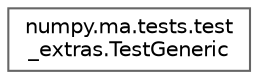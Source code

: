 digraph "Graphical Class Hierarchy"
{
 // LATEX_PDF_SIZE
  bgcolor="transparent";
  edge [fontname=Helvetica,fontsize=10,labelfontname=Helvetica,labelfontsize=10];
  node [fontname=Helvetica,fontsize=10,shape=box,height=0.2,width=0.4];
  rankdir="LR";
  Node0 [id="Node000000",label="numpy.ma.tests.test\l_extras.TestGeneric",height=0.2,width=0.4,color="grey40", fillcolor="white", style="filled",URL="$d1/dfc/classnumpy_1_1ma_1_1tests_1_1test__extras_1_1TestGeneric.html",tooltip=" "];
}
